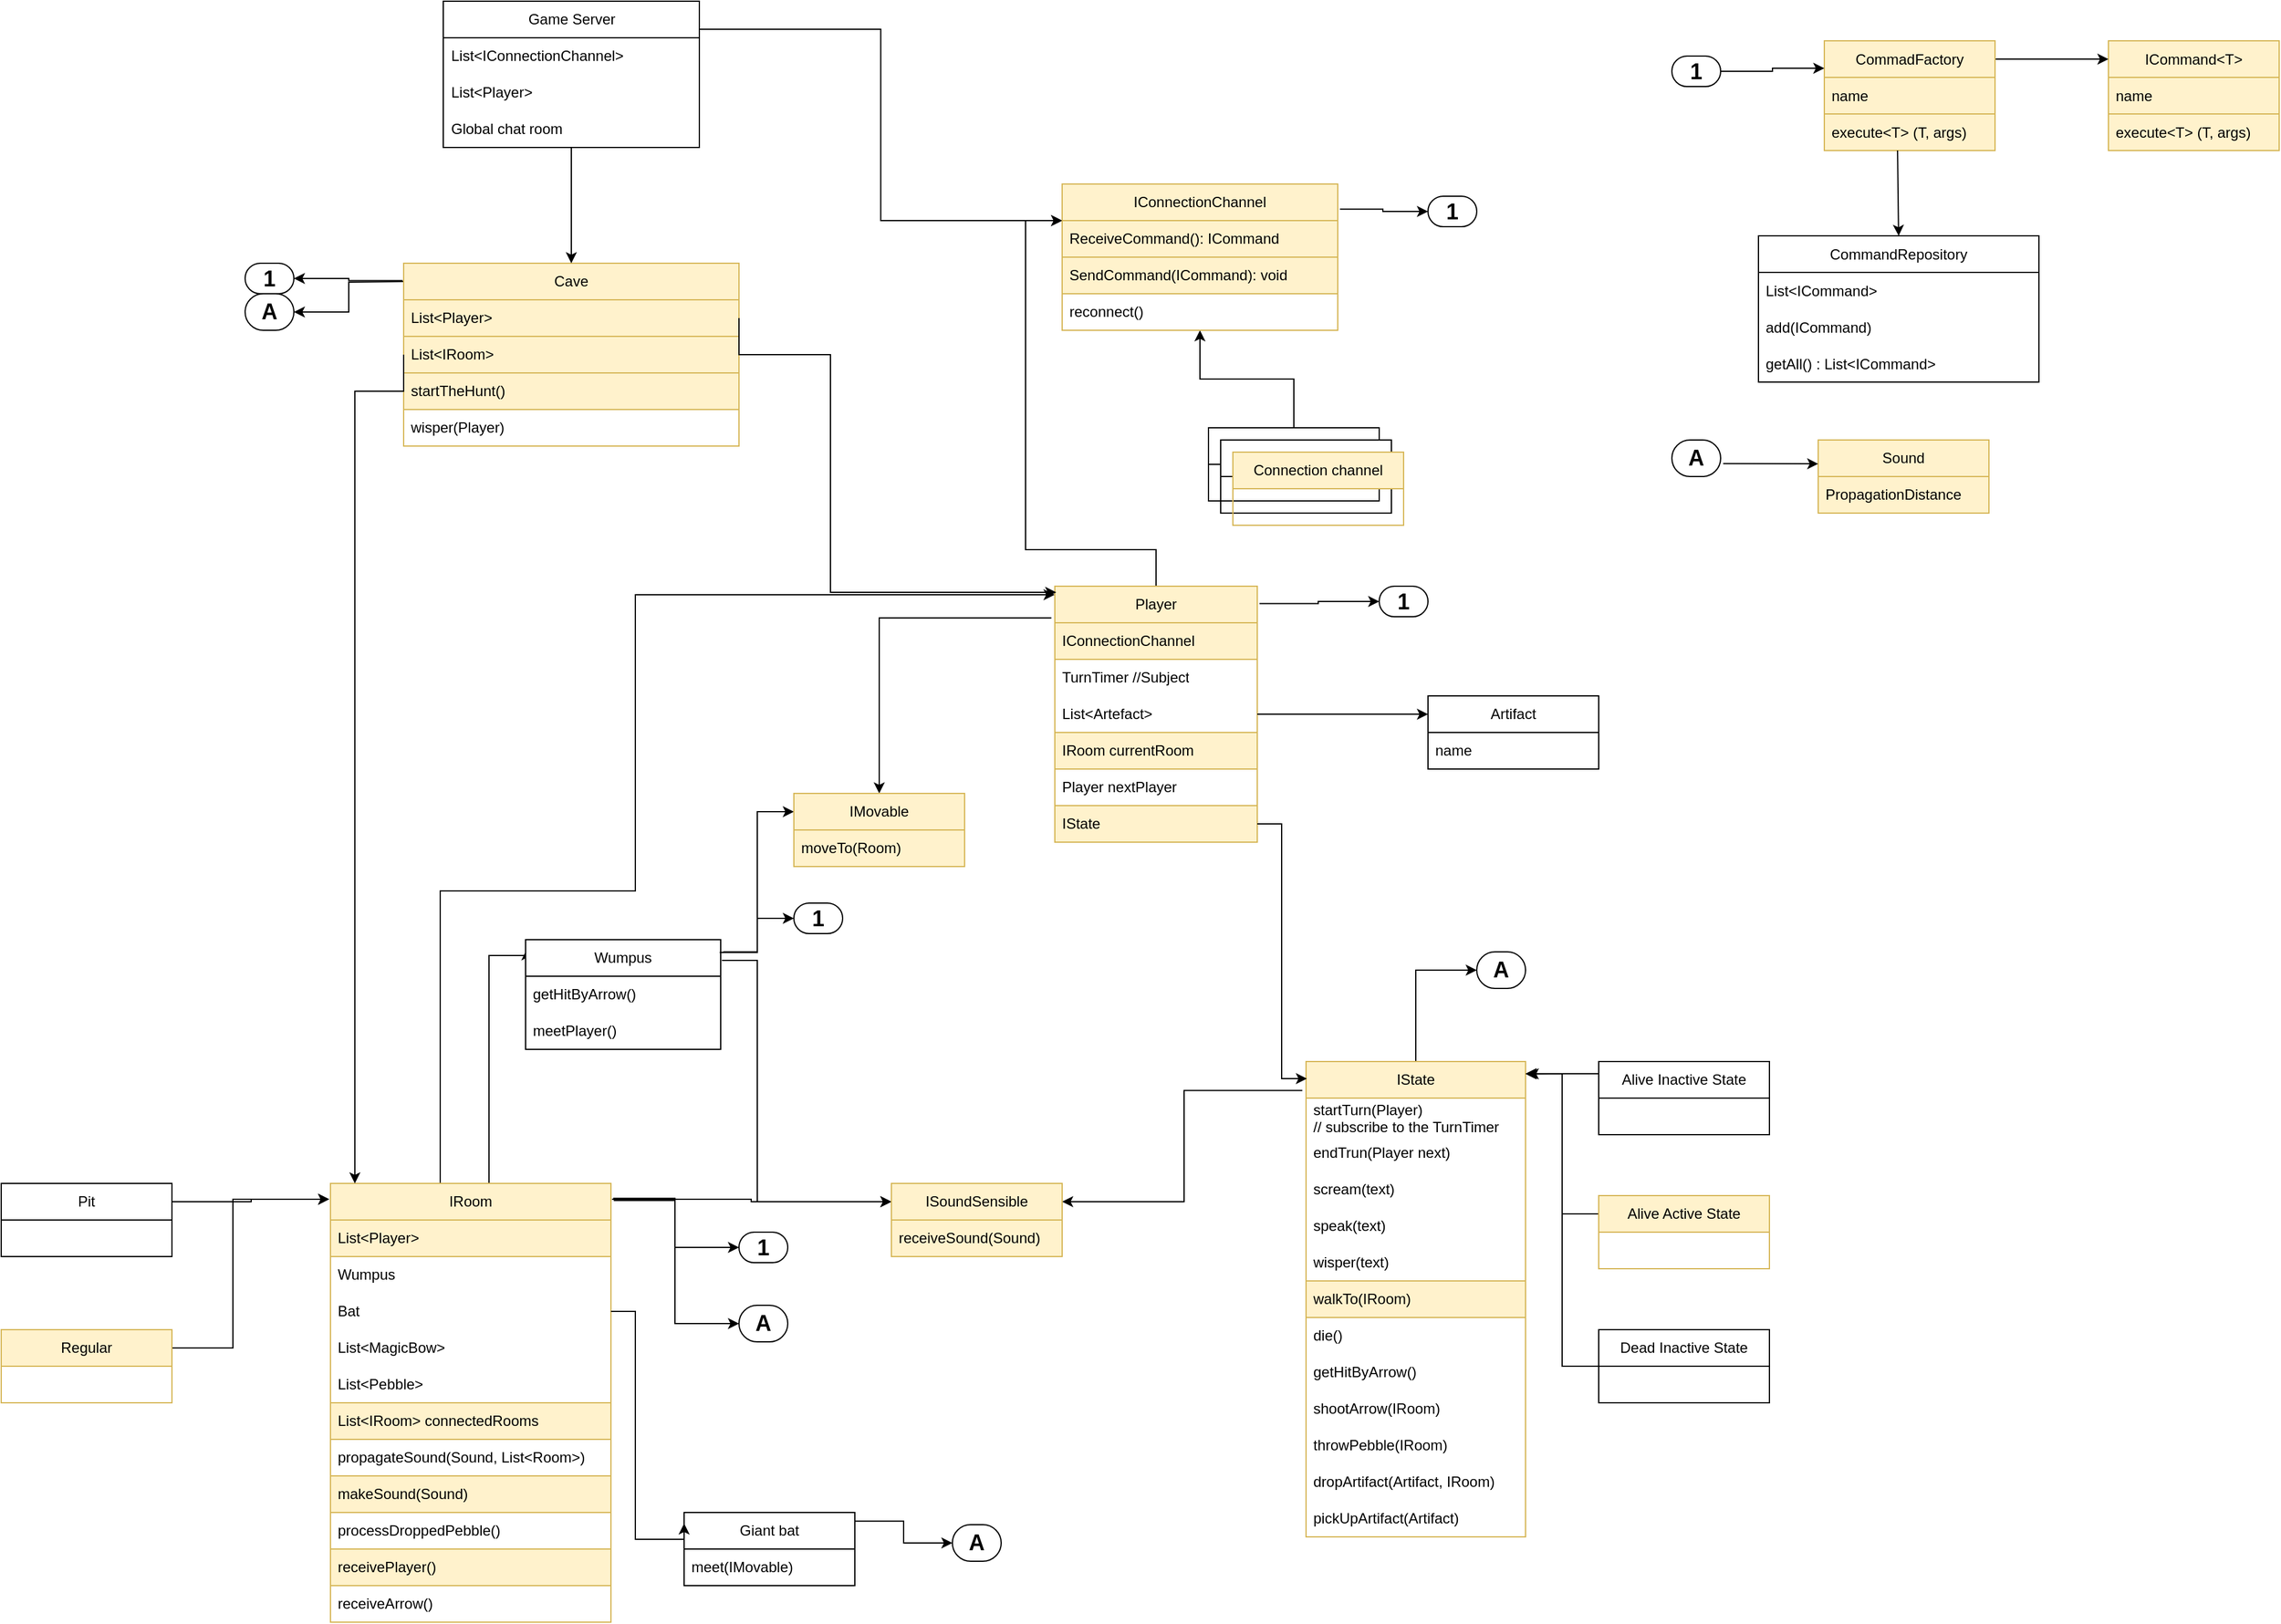 <mxfile>
    <diagram id="WUSF-0RcLxxnMN2_P921" name="Page-1">
        <mxGraphModel dx="2565" dy="2237" grid="1" gridSize="10" guides="1" tooltips="1" connect="1" arrows="1" fold="1" page="1" pageScale="1" pageWidth="827" pageHeight="1169" math="0" shadow="0">
            <root>
                <mxCell id="0"/>
                <mxCell id="1" parent="0"/>
                <mxCell id="GNSdB2UQYnpSyCBs2SAQ-117" style="edgeStyle=orthogonalEdgeStyle;rounded=0;jumpStyle=arc;orthogonalLoop=1;jettySize=auto;html=1;entryX=1;entryY=0.5;entryDx=0;entryDy=0;exitX=-0.003;exitY=0.095;exitDx=0;exitDy=0;exitPerimeter=0;" parent="1" source="4XD1L-OZV411vgD6MVe3-1" target="GNSdB2UQYnpSyCBs2SAQ-116" edge="1">
                    <mxGeometry relative="1" as="geometry"/>
                </mxCell>
                <mxCell id="GNSdB2UQYnpSyCBs2SAQ-124" style="edgeStyle=orthogonalEdgeStyle;rounded=0;jumpStyle=arc;orthogonalLoop=1;jettySize=auto;html=1;entryX=1;entryY=0.5;entryDx=0;entryDy=0;" parent="1" target="GNSdB2UQYnpSyCBs2SAQ-123" edge="1">
                    <mxGeometry relative="1" as="geometry">
                        <mxPoint x="-190" y="20" as="sourcePoint"/>
                    </mxGeometry>
                </mxCell>
                <mxCell id="4XD1L-OZV411vgD6MVe3-1" value="Cave" style="swimlane;fontStyle=0;childLayout=stackLayout;horizontal=1;startSize=30;horizontalStack=0;resizeParent=1;resizeParentMax=0;resizeLast=0;collapsible=1;marginBottom=0;whiteSpace=wrap;html=1;fillColor=#fff2cc;strokeColor=#d6b656;" parent="1" vertex="1">
                    <mxGeometry x="-190" y="5" width="275" height="150" as="geometry"/>
                </mxCell>
                <mxCell id="4XD1L-OZV411vgD6MVe3-2" value="List&amp;lt;Player&amp;gt;" style="text;strokeColor=#d6b656;fillColor=#fff2cc;align=left;verticalAlign=middle;spacingLeft=4;spacingRight=4;overflow=hidden;points=[[0,0.5],[1,0.5]];portConstraint=eastwest;rotatable=0;whiteSpace=wrap;html=1;" parent="4XD1L-OZV411vgD6MVe3-1" vertex="1">
                    <mxGeometry y="30" width="275" height="30" as="geometry"/>
                </mxCell>
                <mxCell id="4XD1L-OZV411vgD6MVe3-3" value="List&amp;lt;IRoom&amp;gt;" style="text;strokeColor=#d6b656;fillColor=#fff2cc;align=left;verticalAlign=middle;spacingLeft=4;spacingRight=4;overflow=hidden;points=[[0,0.5],[1,0.5]];portConstraint=eastwest;rotatable=0;whiteSpace=wrap;html=1;" parent="4XD1L-OZV411vgD6MVe3-1" vertex="1">
                    <mxGeometry y="60" width="275" height="30" as="geometry"/>
                </mxCell>
                <mxCell id="4XD1L-OZV411vgD6MVe3-48" value="startTheHunt()" style="text;strokeColor=#d6b656;fillColor=#fff2cc;align=left;verticalAlign=middle;spacingLeft=4;spacingRight=4;overflow=hidden;points=[[0,0.5],[1,0.5]];portConstraint=eastwest;rotatable=0;whiteSpace=wrap;html=1;" parent="4XD1L-OZV411vgD6MVe3-1" vertex="1">
                    <mxGeometry y="90" width="275" height="30" as="geometry"/>
                </mxCell>
                <mxCell id="4XD1L-OZV411vgD6MVe3-49" value="wisper(Player)" style="text;strokeColor=none;fillColor=none;align=left;verticalAlign=middle;spacingLeft=4;spacingRight=4;overflow=hidden;points=[[0,0.5],[1,0.5]];portConstraint=eastwest;rotatable=0;whiteSpace=wrap;html=1;" parent="4XD1L-OZV411vgD6MVe3-1" vertex="1">
                    <mxGeometry y="120" width="275" height="30" as="geometry"/>
                </mxCell>
                <mxCell id="4XD1L-OZV411vgD6MVe3-19" style="edgeStyle=orthogonalEdgeStyle;rounded=0;orthogonalLoop=1;jettySize=auto;html=1;entryX=0;entryY=0.25;entryDx=0;entryDy=0;exitX=0.998;exitY=0.192;exitDx=0;exitDy=0;exitPerimeter=0;" parent="1" source="4XD1L-OZV411vgD6MVe3-5" target="4XD1L-OZV411vgD6MVe3-13" edge="1">
                    <mxGeometry relative="1" as="geometry"/>
                </mxCell>
                <mxCell id="4XD1L-OZV411vgD6MVe3-47" style="edgeStyle=orthogonalEdgeStyle;rounded=0;orthogonalLoop=1;jettySize=auto;html=1;" parent="1" source="4XD1L-OZV411vgD6MVe3-5" target="4XD1L-OZV411vgD6MVe3-1" edge="1">
                    <mxGeometry relative="1" as="geometry"/>
                </mxCell>
                <mxCell id="4XD1L-OZV411vgD6MVe3-5" value="Game Server" style="swimlane;fontStyle=0;childLayout=stackLayout;horizontal=1;startSize=30;horizontalStack=0;resizeParent=1;resizeParentMax=0;resizeLast=0;collapsible=1;marginBottom=0;whiteSpace=wrap;html=1;" parent="1" vertex="1">
                    <mxGeometry x="-157.5" y="-210" width="210" height="120" as="geometry"/>
                </mxCell>
                <mxCell id="4XD1L-OZV411vgD6MVe3-6" value="List&amp;lt;IConnectionChannel&amp;gt;" style="text;strokeColor=none;fillColor=none;align=left;verticalAlign=middle;spacingLeft=4;spacingRight=4;overflow=hidden;points=[[0,0.5],[1,0.5]];portConstraint=eastwest;rotatable=0;whiteSpace=wrap;html=1;" parent="4XD1L-OZV411vgD6MVe3-5" vertex="1">
                    <mxGeometry y="30" width="210" height="30" as="geometry"/>
                </mxCell>
                <mxCell id="4XD1L-OZV411vgD6MVe3-7" value="List&amp;lt;Player&amp;gt;" style="text;strokeColor=none;fillColor=none;align=left;verticalAlign=middle;spacingLeft=4;spacingRight=4;overflow=hidden;points=[[0,0.5],[1,0.5]];portConstraint=eastwest;rotatable=0;whiteSpace=wrap;html=1;" parent="4XD1L-OZV411vgD6MVe3-5" vertex="1">
                    <mxGeometry y="60" width="210" height="30" as="geometry"/>
                </mxCell>
                <mxCell id="4XD1L-OZV411vgD6MVe3-25" value="Global chat room" style="text;strokeColor=none;fillColor=none;align=left;verticalAlign=middle;spacingLeft=4;spacingRight=4;overflow=hidden;points=[[0,0.5],[1,0.5]];portConstraint=eastwest;rotatable=0;whiteSpace=wrap;html=1;" parent="4XD1L-OZV411vgD6MVe3-5" vertex="1">
                    <mxGeometry y="90" width="210" height="30" as="geometry"/>
                </mxCell>
                <mxCell id="4XD1L-OZV411vgD6MVe3-20" style="edgeStyle=orthogonalEdgeStyle;rounded=0;orthogonalLoop=1;jettySize=auto;html=1;entryX=0.5;entryY=1;entryDx=0;entryDy=0;" parent="1" source="4XD1L-OZV411vgD6MVe3-9" target="4XD1L-OZV411vgD6MVe3-13" edge="1">
                    <mxGeometry relative="1" as="geometry"/>
                </mxCell>
                <mxCell id="4XD1L-OZV411vgD6MVe3-9" value="Connection channel" style="swimlane;fontStyle=0;childLayout=stackLayout;horizontal=1;startSize=30;horizontalStack=0;resizeParent=1;resizeParentMax=0;resizeLast=0;collapsible=1;marginBottom=0;whiteSpace=wrap;html=1;" parent="1" vertex="1">
                    <mxGeometry x="470" y="140" width="140" height="60" as="geometry"/>
                </mxCell>
                <mxCell id="GNSdB2UQYnpSyCBs2SAQ-88" style="edgeStyle=orthogonalEdgeStyle;rounded=0;jumpStyle=arc;orthogonalLoop=1;jettySize=auto;html=1;exitX=1.008;exitY=0.172;exitDx=0;exitDy=0;exitPerimeter=0;" parent="1" source="4XD1L-OZV411vgD6MVe3-13" target="GNSdB2UQYnpSyCBs2SAQ-87" edge="1">
                    <mxGeometry relative="1" as="geometry"/>
                </mxCell>
                <mxCell id="4XD1L-OZV411vgD6MVe3-13" value="IConnectionChannel" style="swimlane;fontStyle=0;childLayout=stackLayout;horizontal=1;startSize=30;horizontalStack=0;resizeParent=1;resizeParentMax=0;resizeLast=0;collapsible=1;marginBottom=0;whiteSpace=wrap;html=1;fillColor=#fff2cc;strokeColor=#d6b656;" parent="1" vertex="1">
                    <mxGeometry x="350" y="-60" width="226" height="120" as="geometry"/>
                </mxCell>
                <mxCell id="4XD1L-OZV411vgD6MVe3-75" value="ReceiveCommand(): ICommand" style="text;strokeColor=#d6b656;fillColor=#fff2cc;align=left;verticalAlign=middle;spacingLeft=4;spacingRight=4;overflow=hidden;points=[[0,0.5],[1,0.5]];portConstraint=eastwest;rotatable=0;whiteSpace=wrap;html=1;" parent="4XD1L-OZV411vgD6MVe3-13" vertex="1">
                    <mxGeometry y="30" width="226" height="30" as="geometry"/>
                </mxCell>
                <mxCell id="4XD1L-OZV411vgD6MVe3-97" value="SendCommand(ICommand): void" style="text;strokeColor=#d6b656;fillColor=#fff2cc;align=left;verticalAlign=middle;spacingLeft=4;spacingRight=4;overflow=hidden;points=[[0,0.5],[1,0.5]];portConstraint=eastwest;rotatable=0;whiteSpace=wrap;html=1;" parent="4XD1L-OZV411vgD6MVe3-13" vertex="1">
                    <mxGeometry y="60" width="226" height="30" as="geometry"/>
                </mxCell>
                <mxCell id="GNSdB2UQYnpSyCBs2SAQ-100" value="reconnect()" style="text;strokeColor=none;fillColor=none;align=left;verticalAlign=middle;spacingLeft=4;spacingRight=4;overflow=hidden;points=[[0,0.5],[1,0.5]];portConstraint=eastwest;rotatable=0;whiteSpace=wrap;html=1;" parent="4XD1L-OZV411vgD6MVe3-13" vertex="1">
                    <mxGeometry y="90" width="226" height="30" as="geometry"/>
                </mxCell>
                <mxCell id="4XD1L-OZV411vgD6MVe3-17" value="Connection channel" style="swimlane;fontStyle=0;childLayout=stackLayout;horizontal=1;startSize=30;horizontalStack=0;resizeParent=1;resizeParentMax=0;resizeLast=0;collapsible=1;marginBottom=0;whiteSpace=wrap;html=1;" parent="1" vertex="1">
                    <mxGeometry x="480" y="150" width="140" height="60" as="geometry"/>
                </mxCell>
                <mxCell id="4XD1L-OZV411vgD6MVe3-18" value="Connection channel" style="swimlane;fontStyle=0;childLayout=stackLayout;horizontal=1;startSize=30;horizontalStack=0;resizeParent=1;resizeParentMax=0;resizeLast=0;collapsible=1;marginBottom=0;whiteSpace=wrap;html=1;fillColor=#fff2cc;strokeColor=#d6b656;" parent="1" vertex="1">
                    <mxGeometry x="490" y="160" width="140" height="60" as="geometry"/>
                </mxCell>
                <mxCell id="4XD1L-OZV411vgD6MVe3-61" style="edgeStyle=orthogonalEdgeStyle;rounded=0;orthogonalLoop=1;jettySize=auto;html=1;exitX=0.5;exitY=0;exitDx=0;exitDy=0;entryX=0;entryY=0.25;entryDx=0;entryDy=0;" parent="1" source="4XD1L-OZV411vgD6MVe3-28" target="4XD1L-OZV411vgD6MVe3-13" edge="1">
                    <mxGeometry relative="1" as="geometry">
                        <Array as="points">
                            <mxPoint x="414" y="240"/>
                            <mxPoint x="320" y="240"/>
                            <mxPoint x="320" y="23"/>
                        </Array>
                    </mxGeometry>
                </mxCell>
                <mxCell id="GNSdB2UQYnpSyCBs2SAQ-5" style="edgeStyle=orthogonalEdgeStyle;rounded=0;orthogonalLoop=1;jettySize=auto;html=1;exitX=-0.017;exitY=-0.133;exitDx=0;exitDy=0;exitPerimeter=0;" parent="1" source="4XD1L-OZV411vgD6MVe3-29" target="4XD1L-OZV411vgD6MVe3-148" edge="1">
                    <mxGeometry relative="1" as="geometry"/>
                </mxCell>
                <mxCell id="GNSdB2UQYnpSyCBs2SAQ-91" style="edgeStyle=orthogonalEdgeStyle;rounded=0;jumpStyle=arc;orthogonalLoop=1;jettySize=auto;html=1;entryX=0;entryY=0.5;entryDx=0;entryDy=0;exitX=1.011;exitY=0.068;exitDx=0;exitDy=0;exitPerimeter=0;" parent="1" source="4XD1L-OZV411vgD6MVe3-28" target="GNSdB2UQYnpSyCBs2SAQ-90" edge="1">
                    <mxGeometry relative="1" as="geometry"/>
                </mxCell>
                <mxCell id="4XD1L-OZV411vgD6MVe3-28" value="Player" style="swimlane;fontStyle=0;childLayout=stackLayout;horizontal=1;startSize=30;horizontalStack=0;resizeParent=1;resizeParentMax=0;resizeLast=0;collapsible=1;marginBottom=0;whiteSpace=wrap;html=1;fillColor=#fff2cc;strokeColor=#d6b656;" parent="1" vertex="1">
                    <mxGeometry x="344" y="270" width="166" height="210" as="geometry"/>
                </mxCell>
                <mxCell id="4XD1L-OZV411vgD6MVe3-29" value="IConnectionChannel" style="text;strokeColor=#d6b656;fillColor=#fff2cc;align=left;verticalAlign=middle;spacingLeft=4;spacingRight=4;overflow=hidden;points=[[0,0.5],[1,0.5]];portConstraint=eastwest;rotatable=0;whiteSpace=wrap;html=1;" parent="4XD1L-OZV411vgD6MVe3-28" vertex="1">
                    <mxGeometry y="30" width="166" height="30" as="geometry"/>
                </mxCell>
                <mxCell id="4XD1L-OZV411vgD6MVe3-56" value="TurnTimer //Subject" style="text;strokeColor=none;fillColor=none;align=left;verticalAlign=middle;spacingLeft=4;spacingRight=4;overflow=hidden;points=[[0,0.5],[1,0.5]];portConstraint=eastwest;rotatable=0;whiteSpace=wrap;html=1;" parent="4XD1L-OZV411vgD6MVe3-28" vertex="1">
                    <mxGeometry y="60" width="166" height="30" as="geometry"/>
                </mxCell>
                <mxCell id="4XD1L-OZV411vgD6MVe3-30" value="List&amp;lt;Artefact&amp;gt;" style="text;strokeColor=none;fillColor=none;align=left;verticalAlign=middle;spacingLeft=4;spacingRight=4;overflow=hidden;points=[[0,0.5],[1,0.5]];portConstraint=eastwest;rotatable=0;whiteSpace=wrap;html=1;" parent="4XD1L-OZV411vgD6MVe3-28" vertex="1">
                    <mxGeometry y="90" width="166" height="30" as="geometry"/>
                </mxCell>
                <mxCell id="4XD1L-OZV411vgD6MVe3-31" value="IRoom currentRoom" style="text;strokeColor=#d6b656;fillColor=#fff2cc;align=left;verticalAlign=middle;spacingLeft=4;spacingRight=4;overflow=hidden;points=[[0,0.5],[1,0.5]];portConstraint=eastwest;rotatable=0;whiteSpace=wrap;html=1;" parent="4XD1L-OZV411vgD6MVe3-28" vertex="1">
                    <mxGeometry y="120" width="166" height="30" as="geometry"/>
                </mxCell>
                <mxCell id="4XD1L-OZV411vgD6MVe3-32" value="Player nextPlayer" style="text;strokeColor=none;fillColor=none;align=left;verticalAlign=middle;spacingLeft=4;spacingRight=4;overflow=hidden;points=[[0,0.5],[1,0.5]];portConstraint=eastwest;rotatable=0;whiteSpace=wrap;html=1;" parent="4XD1L-OZV411vgD6MVe3-28" vertex="1">
                    <mxGeometry y="150" width="166" height="30" as="geometry"/>
                </mxCell>
                <mxCell id="4XD1L-OZV411vgD6MVe3-62" value="IState" style="text;strokeColor=#d6b656;fillColor=#fff2cc;align=left;verticalAlign=middle;spacingLeft=4;spacingRight=4;overflow=hidden;points=[[0,0.5],[1,0.5]];portConstraint=eastwest;rotatable=0;whiteSpace=wrap;html=1;" parent="4XD1L-OZV411vgD6MVe3-28" vertex="1">
                    <mxGeometry y="180" width="166" height="30" as="geometry"/>
                </mxCell>
                <mxCell id="GNSdB2UQYnpSyCBs2SAQ-75" style="edgeStyle=orthogonalEdgeStyle;rounded=0;jumpStyle=arc;orthogonalLoop=1;jettySize=auto;html=1;exitX=1;exitY=0.25;exitDx=0;exitDy=0;entryX=-0.004;entryY=0.036;entryDx=0;entryDy=0;entryPerimeter=0;" parent="1" source="4XD1L-OZV411vgD6MVe3-33" target="4XD1L-OZV411vgD6MVe3-36" edge="1">
                    <mxGeometry relative="1" as="geometry">
                        <Array as="points">
                            <mxPoint x="-315" y="775"/>
                            <mxPoint x="-315" y="773"/>
                        </Array>
                    </mxGeometry>
                </mxCell>
                <mxCell id="4XD1L-OZV411vgD6MVe3-33" value="Pit" style="swimlane;fontStyle=0;childLayout=stackLayout;horizontal=1;startSize=30;horizontalStack=0;resizeParent=1;resizeParentMax=0;resizeLast=0;collapsible=1;marginBottom=0;whiteSpace=wrap;html=1;" parent="1" vertex="1">
                    <mxGeometry x="-520" y="760" width="140" height="60" as="geometry"/>
                </mxCell>
                <mxCell id="GNSdB2UQYnpSyCBs2SAQ-55" style="edgeStyle=orthogonalEdgeStyle;rounded=0;jumpStyle=arc;orthogonalLoop=1;jettySize=auto;html=1;entryX=0;entryY=0.25;entryDx=0;entryDy=0;exitX=1.004;exitY=0.036;exitDx=0;exitDy=0;exitPerimeter=0;" parent="1" source="4XD1L-OZV411vgD6MVe3-36" target="GNSdB2UQYnpSyCBs2SAQ-52" edge="1">
                    <mxGeometry relative="1" as="geometry"/>
                </mxCell>
                <mxCell id="GNSdB2UQYnpSyCBs2SAQ-63" style="edgeStyle=orthogonalEdgeStyle;rounded=0;jumpStyle=arc;orthogonalLoop=1;jettySize=auto;html=1;exitX=0.25;exitY=0;exitDx=0;exitDy=0;entryX=0.006;entryY=0.087;entryDx=0;entryDy=0;entryPerimeter=0;" parent="1" source="4XD1L-OZV411vgD6MVe3-36" target="4XD1L-OZV411vgD6MVe3-98" edge="1">
                    <mxGeometry relative="1" as="geometry">
                        <Array as="points">
                            <mxPoint x="-120" y="760"/>
                            <mxPoint x="-120" y="573"/>
                        </Array>
                    </mxGeometry>
                </mxCell>
                <mxCell id="GNSdB2UQYnpSyCBs2SAQ-65" style="edgeStyle=orthogonalEdgeStyle;rounded=0;jumpStyle=arc;orthogonalLoop=1;jettySize=auto;html=1;entryX=-0.001;entryY=0.032;entryDx=0;entryDy=0;entryPerimeter=0;" parent="1" source="4XD1L-OZV411vgD6MVe3-36" target="4XD1L-OZV411vgD6MVe3-28" edge="1">
                    <mxGeometry relative="1" as="geometry">
                        <mxPoint x="250" y="260" as="targetPoint"/>
                        <Array as="points">
                            <mxPoint x="-160" y="520"/>
                            <mxPoint y="520"/>
                            <mxPoint y="277"/>
                            <mxPoint x="344" y="277"/>
                        </Array>
                    </mxGeometry>
                </mxCell>
                <mxCell id="GNSdB2UQYnpSyCBs2SAQ-105" style="edgeStyle=orthogonalEdgeStyle;rounded=0;jumpStyle=arc;orthogonalLoop=1;jettySize=auto;html=1;entryX=0;entryY=0.5;entryDx=0;entryDy=0;exitX=1.008;exitY=0.034;exitDx=0;exitDy=0;exitPerimeter=0;" parent="1" source="4XD1L-OZV411vgD6MVe3-36" target="GNSdB2UQYnpSyCBs2SAQ-103" edge="1">
                    <mxGeometry relative="1" as="geometry"/>
                </mxCell>
                <mxCell id="GNSdB2UQYnpSyCBs2SAQ-122" style="edgeStyle=orthogonalEdgeStyle;rounded=0;jumpStyle=arc;orthogonalLoop=1;jettySize=auto;html=1;entryX=0;entryY=0.5;entryDx=0;entryDy=0;exitX=1.01;exitY=0.039;exitDx=0;exitDy=0;exitPerimeter=0;" parent="1" source="4XD1L-OZV411vgD6MVe3-36" target="GNSdB2UQYnpSyCBs2SAQ-121" edge="1">
                    <mxGeometry relative="1" as="geometry"/>
                </mxCell>
                <mxCell id="4XD1L-OZV411vgD6MVe3-36" value="IRoom" style="swimlane;fontStyle=0;childLayout=stackLayout;horizontal=1;startSize=30;horizontalStack=0;resizeParent=1;resizeParentMax=0;resizeLast=0;collapsible=1;marginBottom=0;whiteSpace=wrap;html=1;fillColor=#fff2cc;strokeColor=#d6b656;" parent="1" vertex="1">
                    <mxGeometry x="-250" y="760" width="230" height="360" as="geometry"/>
                </mxCell>
                <mxCell id="4XD1L-OZV411vgD6MVe3-37" value="List&amp;lt;Player&amp;gt;" style="text;strokeColor=#d6b656;fillColor=#fff2cc;align=left;verticalAlign=middle;spacingLeft=4;spacingRight=4;overflow=hidden;points=[[0,0.5],[1,0.5]];portConstraint=eastwest;rotatable=0;whiteSpace=wrap;html=1;" parent="4XD1L-OZV411vgD6MVe3-36" vertex="1">
                    <mxGeometry y="30" width="230" height="30" as="geometry"/>
                </mxCell>
                <mxCell id="4XD1L-OZV411vgD6MVe3-58" value="Wumpus" style="text;strokeColor=none;fillColor=none;align=left;verticalAlign=middle;spacingLeft=4;spacingRight=4;overflow=hidden;points=[[0,0.5],[1,0.5]];portConstraint=eastwest;rotatable=0;whiteSpace=wrap;html=1;" parent="4XD1L-OZV411vgD6MVe3-36" vertex="1">
                    <mxGeometry y="60" width="230" height="30" as="geometry"/>
                </mxCell>
                <mxCell id="4XD1L-OZV411vgD6MVe3-57" value="Bat" style="text;strokeColor=none;fillColor=none;align=left;verticalAlign=middle;spacingLeft=4;spacingRight=4;overflow=hidden;points=[[0,0.5],[1,0.5]];portConstraint=eastwest;rotatable=0;whiteSpace=wrap;html=1;" parent="4XD1L-OZV411vgD6MVe3-36" vertex="1">
                    <mxGeometry y="90" width="230" height="30" as="geometry"/>
                </mxCell>
                <mxCell id="4XD1L-OZV411vgD6MVe3-59" value="List&amp;lt;MagicBow&amp;gt;" style="text;strokeColor=none;fillColor=none;align=left;verticalAlign=middle;spacingLeft=4;spacingRight=4;overflow=hidden;points=[[0,0.5],[1,0.5]];portConstraint=eastwest;rotatable=0;whiteSpace=wrap;html=1;" parent="4XD1L-OZV411vgD6MVe3-36" vertex="1">
                    <mxGeometry y="120" width="230" height="30" as="geometry"/>
                </mxCell>
                <mxCell id="4XD1L-OZV411vgD6MVe3-60" value="List&amp;lt;Pebble&amp;gt;" style="text;strokeColor=none;fillColor=none;align=left;verticalAlign=middle;spacingLeft=4;spacingRight=4;overflow=hidden;points=[[0,0.5],[1,0.5]];portConstraint=eastwest;rotatable=0;whiteSpace=wrap;html=1;" parent="4XD1L-OZV411vgD6MVe3-36" vertex="1">
                    <mxGeometry y="150" width="230" height="30" as="geometry"/>
                </mxCell>
                <mxCell id="4XD1L-OZV411vgD6MVe3-38" value="List&amp;lt;IRoom&amp;gt; connectedRooms" style="text;strokeColor=#d6b656;fillColor=#fff2cc;align=left;verticalAlign=middle;spacingLeft=4;spacingRight=4;overflow=hidden;points=[[0,0.5],[1,0.5]];portConstraint=eastwest;rotatable=0;whiteSpace=wrap;html=1;" parent="4XD1L-OZV411vgD6MVe3-36" vertex="1">
                    <mxGeometry y="180" width="230" height="30" as="geometry"/>
                </mxCell>
                <mxCell id="4XD1L-OZV411vgD6MVe3-125" value="propagateSound(Sound, List&amp;lt;Room&amp;gt;)" style="text;strokeColor=none;fillColor=none;align=left;verticalAlign=middle;spacingLeft=4;spacingRight=4;overflow=hidden;points=[[0,0.5],[1,0.5]];portConstraint=eastwest;rotatable=0;whiteSpace=wrap;html=1;" parent="4XD1L-OZV411vgD6MVe3-36" vertex="1">
                    <mxGeometry y="210" width="230" height="30" as="geometry"/>
                </mxCell>
                <mxCell id="4XD1L-OZV411vgD6MVe3-128" value="makeSound(Sound)" style="text;strokeColor=#d6b656;fillColor=#fff2cc;align=left;verticalAlign=middle;spacingLeft=4;spacingRight=4;overflow=hidden;points=[[0,0.5],[1,0.5]];portConstraint=eastwest;rotatable=0;whiteSpace=wrap;html=1;" parent="4XD1L-OZV411vgD6MVe3-36" vertex="1">
                    <mxGeometry y="240" width="230" height="30" as="geometry"/>
                </mxCell>
                <mxCell id="4XD1L-OZV411vgD6MVe3-123" value="processDroppedPebble()" style="text;strokeColor=none;fillColor=none;align=left;verticalAlign=middle;spacingLeft=4;spacingRight=4;overflow=hidden;points=[[0,0.5],[1,0.5]];portConstraint=eastwest;rotatable=0;whiteSpace=wrap;html=1;" parent="4XD1L-OZV411vgD6MVe3-36" vertex="1">
                    <mxGeometry y="270" width="230" height="30" as="geometry"/>
                </mxCell>
                <mxCell id="4XD1L-OZV411vgD6MVe3-127" value="receivePlayer()" style="text;strokeColor=#d6b656;fillColor=#fff2cc;align=left;verticalAlign=middle;spacingLeft=4;spacingRight=4;overflow=hidden;points=[[0,0.5],[1,0.5]];portConstraint=eastwest;rotatable=0;whiteSpace=wrap;html=1;" parent="4XD1L-OZV411vgD6MVe3-36" vertex="1">
                    <mxGeometry y="300" width="230" height="30" as="geometry"/>
                </mxCell>
                <mxCell id="4XD1L-OZV411vgD6MVe3-126" value="receiveArrow()" style="text;strokeColor=none;fillColor=none;align=left;verticalAlign=middle;spacingLeft=4;spacingRight=4;overflow=hidden;points=[[0,0.5],[1,0.5]];portConstraint=eastwest;rotatable=0;whiteSpace=wrap;html=1;" parent="4XD1L-OZV411vgD6MVe3-36" vertex="1">
                    <mxGeometry y="330" width="230" height="30" as="geometry"/>
                </mxCell>
                <mxCell id="GNSdB2UQYnpSyCBs2SAQ-76" style="edgeStyle=orthogonalEdgeStyle;rounded=0;jumpStyle=arc;orthogonalLoop=1;jettySize=auto;html=1;exitX=1;exitY=0.25;exitDx=0;exitDy=0;entryX=-0.005;entryY=0.036;entryDx=0;entryDy=0;entryPerimeter=0;" parent="1" source="4XD1L-OZV411vgD6MVe3-39" target="4XD1L-OZV411vgD6MVe3-36" edge="1">
                    <mxGeometry relative="1" as="geometry">
                        <mxPoint x="-250" y="770" as="targetPoint"/>
                        <Array as="points">
                            <mxPoint x="-330" y="895"/>
                            <mxPoint x="-330" y="773"/>
                        </Array>
                    </mxGeometry>
                </mxCell>
                <mxCell id="4XD1L-OZV411vgD6MVe3-39" value="Regular" style="swimlane;fontStyle=0;childLayout=stackLayout;horizontal=1;startSize=30;horizontalStack=0;resizeParent=1;resizeParentMax=0;resizeLast=0;collapsible=1;marginBottom=0;whiteSpace=wrap;html=1;fillColor=#fff2cc;strokeColor=#d6b656;" parent="1" vertex="1">
                    <mxGeometry x="-520" y="880" width="140" height="60" as="geometry"/>
                </mxCell>
                <mxCell id="4XD1L-OZV411vgD6MVe3-42" value="Sound" style="swimlane;fontStyle=0;childLayout=stackLayout;horizontal=1;startSize=30;horizontalStack=0;resizeParent=1;resizeParentMax=0;resizeLast=0;collapsible=1;marginBottom=0;whiteSpace=wrap;html=1;fillColor=#fff2cc;strokeColor=#d6b656;" parent="1" vertex="1">
                    <mxGeometry x="970" y="150" width="140" height="60" as="geometry"/>
                </mxCell>
                <mxCell id="4XD1L-OZV411vgD6MVe3-43" value="PropagationDistance" style="text;strokeColor=#d6b656;fillColor=#fff2cc;align=left;verticalAlign=middle;spacingLeft=4;spacingRight=4;overflow=hidden;points=[[0,0.5],[1,0.5]];portConstraint=eastwest;rotatable=0;whiteSpace=wrap;html=1;" parent="4XD1L-OZV411vgD6MVe3-42" vertex="1">
                    <mxGeometry y="30" width="140" height="30" as="geometry"/>
                </mxCell>
                <mxCell id="4XD1L-OZV411vgD6MVe3-51" value="ICommand&amp;lt;T&amp;gt;" style="swimlane;fontStyle=0;childLayout=stackLayout;horizontal=1;startSize=30;horizontalStack=0;resizeParent=1;resizeParentMax=0;resizeLast=0;collapsible=1;marginBottom=0;whiteSpace=wrap;html=1;fillColor=#fff2cc;strokeColor=#d6b656;" parent="1" vertex="1">
                    <mxGeometry x="1208" y="-177.5" width="140" height="90" as="geometry"/>
                </mxCell>
                <mxCell id="4XD1L-OZV411vgD6MVe3-53" value="name" style="text;strokeColor=#d6b656;fillColor=#fff2cc;align=left;verticalAlign=middle;spacingLeft=4;spacingRight=4;overflow=hidden;points=[[0,0.5],[1,0.5]];portConstraint=eastwest;rotatable=0;whiteSpace=wrap;html=1;" parent="4XD1L-OZV411vgD6MVe3-51" vertex="1">
                    <mxGeometry y="30" width="140" height="30" as="geometry"/>
                </mxCell>
                <mxCell id="4XD1L-OZV411vgD6MVe3-52" value="execute&amp;lt;T&amp;gt; (T, args)" style="text;strokeColor=#d6b656;fillColor=#fff2cc;align=left;verticalAlign=middle;spacingLeft=4;spacingRight=4;overflow=hidden;points=[[0,0.5],[1,0.5]];portConstraint=eastwest;rotatable=0;whiteSpace=wrap;html=1;" parent="4XD1L-OZV411vgD6MVe3-51" vertex="1">
                    <mxGeometry y="60" width="140" height="30" as="geometry"/>
                </mxCell>
                <mxCell id="GNSdB2UQYnpSyCBs2SAQ-54" style="edgeStyle=orthogonalEdgeStyle;rounded=0;orthogonalLoop=1;jettySize=auto;html=1;entryX=1;entryY=0.25;entryDx=0;entryDy=0;exitX=-0.017;exitY=0.061;exitDx=0;exitDy=0;exitPerimeter=0;jumpStyle=arc;" parent="1" source="4XD1L-OZV411vgD6MVe3-63" target="GNSdB2UQYnpSyCBs2SAQ-52" edge="1">
                    <mxGeometry relative="1" as="geometry"/>
                </mxCell>
                <mxCell id="GNSdB2UQYnpSyCBs2SAQ-120" style="edgeStyle=orthogonalEdgeStyle;rounded=0;jumpStyle=arc;orthogonalLoop=1;jettySize=auto;html=1;entryX=0;entryY=0.5;entryDx=0;entryDy=0;" parent="1" source="4XD1L-OZV411vgD6MVe3-63" target="GNSdB2UQYnpSyCBs2SAQ-119" edge="1">
                    <mxGeometry relative="1" as="geometry"/>
                </mxCell>
                <mxCell id="4XD1L-OZV411vgD6MVe3-63" value="IState" style="swimlane;fontStyle=0;childLayout=stackLayout;horizontal=1;startSize=30;horizontalStack=0;resizeParent=1;resizeParentMax=0;resizeLast=0;collapsible=1;marginBottom=0;whiteSpace=wrap;html=1;fillColor=#fff2cc;strokeColor=#d6b656;" parent="1" vertex="1">
                    <mxGeometry x="550" y="660" width="180" height="390" as="geometry"/>
                </mxCell>
                <mxCell id="4XD1L-OZV411vgD6MVe3-54" value="startTurn(Player) &lt;br&gt;// subscribe to the TurnTimer&amp;nbsp;" style="text;strokeColor=none;fillColor=none;align=left;verticalAlign=middle;spacingLeft=4;spacingRight=4;overflow=hidden;points=[[0,0.5],[1,0.5]];portConstraint=eastwest;rotatable=0;whiteSpace=wrap;html=1;" parent="4XD1L-OZV411vgD6MVe3-63" vertex="1">
                    <mxGeometry y="30" width="180" height="30" as="geometry"/>
                </mxCell>
                <mxCell id="GNSdB2UQYnpSyCBs2SAQ-35" value="endTrun(Player next)" style="text;strokeColor=none;fillColor=none;align=left;verticalAlign=middle;spacingLeft=4;spacingRight=4;overflow=hidden;points=[[0,0.5],[1,0.5]];portConstraint=eastwest;rotatable=0;whiteSpace=wrap;html=1;" parent="4XD1L-OZV411vgD6MVe3-63" vertex="1">
                    <mxGeometry y="60" width="180" height="30" as="geometry"/>
                </mxCell>
                <mxCell id="GNSdB2UQYnpSyCBs2SAQ-33" value="scream(text)" style="text;strokeColor=none;fillColor=none;align=left;verticalAlign=middle;spacingLeft=4;spacingRight=4;overflow=hidden;points=[[0,0.5],[1,0.5]];portConstraint=eastwest;rotatable=0;whiteSpace=wrap;html=1;" parent="4XD1L-OZV411vgD6MVe3-63" vertex="1">
                    <mxGeometry y="90" width="180" height="30" as="geometry"/>
                </mxCell>
                <mxCell id="GNSdB2UQYnpSyCBs2SAQ-32" value="speak(text)" style="text;strokeColor=none;fillColor=none;align=left;verticalAlign=middle;spacingLeft=4;spacingRight=4;overflow=hidden;points=[[0,0.5],[1,0.5]];portConstraint=eastwest;rotatable=0;whiteSpace=wrap;html=1;" parent="4XD1L-OZV411vgD6MVe3-63" vertex="1">
                    <mxGeometry y="120" width="180" height="30" as="geometry"/>
                </mxCell>
                <mxCell id="GNSdB2UQYnpSyCBs2SAQ-31" value="wisper(text)" style="text;strokeColor=none;fillColor=none;align=left;verticalAlign=middle;spacingLeft=4;spacingRight=4;overflow=hidden;points=[[0,0.5],[1,0.5]];portConstraint=eastwest;rotatable=0;whiteSpace=wrap;html=1;" parent="4XD1L-OZV411vgD6MVe3-63" vertex="1">
                    <mxGeometry y="150" width="180" height="30" as="geometry"/>
                </mxCell>
                <mxCell id="GNSdB2UQYnpSyCBs2SAQ-30" value="walkTo(IRoom)" style="text;strokeColor=#d6b656;fillColor=#fff2cc;align=left;verticalAlign=middle;spacingLeft=4;spacingRight=4;overflow=hidden;points=[[0,0.5],[1,0.5]];portConstraint=eastwest;rotatable=0;whiteSpace=wrap;html=1;" parent="4XD1L-OZV411vgD6MVe3-63" vertex="1">
                    <mxGeometry y="180" width="180" height="30" as="geometry"/>
                </mxCell>
                <mxCell id="GNSdB2UQYnpSyCBs2SAQ-29" value="die()" style="text;strokeColor=none;fillColor=none;align=left;verticalAlign=middle;spacingLeft=4;spacingRight=4;overflow=hidden;points=[[0,0.5],[1,0.5]];portConstraint=eastwest;rotatable=0;whiteSpace=wrap;html=1;" parent="4XD1L-OZV411vgD6MVe3-63" vertex="1">
                    <mxGeometry y="210" width="180" height="30" as="geometry"/>
                </mxCell>
                <mxCell id="GNSdB2UQYnpSyCBs2SAQ-28" value="getHitByArrow()" style="text;strokeColor=none;fillColor=none;align=left;verticalAlign=middle;spacingLeft=4;spacingRight=4;overflow=hidden;points=[[0,0.5],[1,0.5]];portConstraint=eastwest;rotatable=0;whiteSpace=wrap;html=1;" parent="4XD1L-OZV411vgD6MVe3-63" vertex="1">
                    <mxGeometry y="240" width="180" height="30" as="geometry"/>
                </mxCell>
                <mxCell id="GNSdB2UQYnpSyCBs2SAQ-27" value="shootArrow(IRoom)" style="text;strokeColor=none;fillColor=none;align=left;verticalAlign=middle;spacingLeft=4;spacingRight=4;overflow=hidden;points=[[0,0.5],[1,0.5]];portConstraint=eastwest;rotatable=0;whiteSpace=wrap;html=1;" parent="4XD1L-OZV411vgD6MVe3-63" vertex="1">
                    <mxGeometry y="270" width="180" height="30" as="geometry"/>
                </mxCell>
                <mxCell id="GNSdB2UQYnpSyCBs2SAQ-26" value="throwPebble(IRoom)" style="text;strokeColor=none;fillColor=none;align=left;verticalAlign=middle;spacingLeft=4;spacingRight=4;overflow=hidden;points=[[0,0.5],[1,0.5]];portConstraint=eastwest;rotatable=0;whiteSpace=wrap;html=1;" parent="4XD1L-OZV411vgD6MVe3-63" vertex="1">
                    <mxGeometry y="300" width="180" height="30" as="geometry"/>
                </mxCell>
                <mxCell id="GNSdB2UQYnpSyCBs2SAQ-25" value="dropArtifact(Artifact, IRoom)" style="text;strokeColor=none;fillColor=none;align=left;verticalAlign=middle;spacingLeft=4;spacingRight=4;overflow=hidden;points=[[0,0.5],[1,0.5]];portConstraint=eastwest;rotatable=0;whiteSpace=wrap;html=1;" parent="4XD1L-OZV411vgD6MVe3-63" vertex="1">
                    <mxGeometry y="330" width="180" height="30" as="geometry"/>
                </mxCell>
                <mxCell id="GNSdB2UQYnpSyCBs2SAQ-24" value="pickUpArtifact(Artifact)" style="text;strokeColor=none;fillColor=none;align=left;verticalAlign=middle;spacingLeft=4;spacingRight=4;overflow=hidden;points=[[0,0.5],[1,0.5]];portConstraint=eastwest;rotatable=0;whiteSpace=wrap;html=1;" parent="4XD1L-OZV411vgD6MVe3-63" vertex="1">
                    <mxGeometry y="360" width="180" height="30" as="geometry"/>
                </mxCell>
                <mxCell id="4XD1L-OZV411vgD6MVe3-71" style="edgeStyle=orthogonalEdgeStyle;rounded=0;orthogonalLoop=1;jettySize=auto;html=1;exitX=0;exitY=0.25;exitDx=0;exitDy=0;" parent="1" source="4XD1L-OZV411vgD6MVe3-66" edge="1">
                    <mxGeometry relative="1" as="geometry">
                        <mxPoint x="730" y="670" as="targetPoint"/>
                        <Array as="points">
                            <mxPoint x="760" y="785"/>
                            <mxPoint x="760" y="670"/>
                        </Array>
                    </mxGeometry>
                </mxCell>
                <mxCell id="4XD1L-OZV411vgD6MVe3-66" value="Alive Active State" style="swimlane;fontStyle=0;childLayout=stackLayout;horizontal=1;startSize=30;horizontalStack=0;resizeParent=1;resizeParentMax=0;resizeLast=0;collapsible=1;marginBottom=0;whiteSpace=wrap;html=1;fillColor=#fff2cc;strokeColor=#d6b656;" parent="1" vertex="1">
                    <mxGeometry x="790" y="770" width="140" height="60" as="geometry"/>
                </mxCell>
                <mxCell id="4XD1L-OZV411vgD6MVe3-72" style="edgeStyle=orthogonalEdgeStyle;rounded=0;orthogonalLoop=1;jettySize=auto;html=1;entryX=1;entryY=0.026;entryDx=0;entryDy=0;entryPerimeter=0;exitX=0;exitY=0.167;exitDx=0;exitDy=0;exitPerimeter=0;" parent="1" source="4XD1L-OZV411vgD6MVe3-69" target="4XD1L-OZV411vgD6MVe3-63" edge="1">
                    <mxGeometry relative="1" as="geometry"/>
                </mxCell>
                <mxCell id="4XD1L-OZV411vgD6MVe3-69" value="Alive Inactive State" style="swimlane;fontStyle=0;childLayout=stackLayout;horizontal=1;startSize=30;horizontalStack=0;resizeParent=1;resizeParentMax=0;resizeLast=0;collapsible=1;marginBottom=0;whiteSpace=wrap;html=1;" parent="1" vertex="1">
                    <mxGeometry x="790" y="660" width="140" height="60" as="geometry"/>
                </mxCell>
                <mxCell id="4XD1L-OZV411vgD6MVe3-73" style="edgeStyle=orthogonalEdgeStyle;rounded=0;orthogonalLoop=1;jettySize=auto;html=1;entryX=1.01;entryY=0.026;entryDx=0;entryDy=0;entryPerimeter=0;" parent="1" source="4XD1L-OZV411vgD6MVe3-70" target="4XD1L-OZV411vgD6MVe3-63" edge="1">
                    <mxGeometry relative="1" as="geometry"/>
                </mxCell>
                <mxCell id="4XD1L-OZV411vgD6MVe3-70" value="Dead Inactive State" style="swimlane;fontStyle=0;childLayout=stackLayout;horizontal=1;startSize=30;horizontalStack=0;resizeParent=1;resizeParentMax=0;resizeLast=0;collapsible=1;marginBottom=0;whiteSpace=wrap;html=1;" parent="1" vertex="1">
                    <mxGeometry x="790" y="880" width="140" height="60" as="geometry"/>
                </mxCell>
                <mxCell id="GNSdB2UQYnpSyCBs2SAQ-42" style="edgeStyle=orthogonalEdgeStyle;rounded=0;orthogonalLoop=1;jettySize=auto;html=1;entryX=0;entryY=0.167;entryDx=0;entryDy=0;entryPerimeter=0;exitX=0.95;exitY=0.167;exitDx=0;exitDy=0;exitPerimeter=0;" parent="1" source="4XD1L-OZV411vgD6MVe3-76" target="4XD1L-OZV411vgD6MVe3-51" edge="1">
                    <mxGeometry relative="1" as="geometry"/>
                </mxCell>
                <mxCell id="4XD1L-OZV411vgD6MVe3-76" value="CommadFactory" style="swimlane;fontStyle=0;childLayout=stackLayout;horizontal=1;startSize=30;horizontalStack=0;resizeParent=1;resizeParentMax=0;resizeLast=0;collapsible=1;marginBottom=0;whiteSpace=wrap;html=1;fillColor=#fff2cc;strokeColor=#d6b656;" parent="1" vertex="1">
                    <mxGeometry x="975" y="-177.5" width="140" height="90" as="geometry"/>
                </mxCell>
                <mxCell id="4XD1L-OZV411vgD6MVe3-77" value="name" style="text;strokeColor=#d6b656;fillColor=#fff2cc;align=left;verticalAlign=middle;spacingLeft=4;spacingRight=4;overflow=hidden;points=[[0,0.5],[1,0.5]];portConstraint=eastwest;rotatable=0;whiteSpace=wrap;html=1;" parent="4XD1L-OZV411vgD6MVe3-76" vertex="1">
                    <mxGeometry y="30" width="140" height="30" as="geometry"/>
                </mxCell>
                <mxCell id="4XD1L-OZV411vgD6MVe3-78" value="execute&amp;lt;T&amp;gt; (T, args)" style="text;strokeColor=#d6b656;fillColor=#fff2cc;align=left;verticalAlign=middle;spacingLeft=4;spacingRight=4;overflow=hidden;points=[[0,0.5],[1,0.5]];portConstraint=eastwest;rotatable=0;whiteSpace=wrap;html=1;" parent="4XD1L-OZV411vgD6MVe3-76" vertex="1">
                    <mxGeometry y="60" width="140" height="30" as="geometry"/>
                </mxCell>
                <mxCell id="GNSdB2UQYnpSyCBs2SAQ-4" style="edgeStyle=orthogonalEdgeStyle;rounded=0;orthogonalLoop=1;jettySize=auto;html=1;entryX=0;entryY=0.25;entryDx=0;entryDy=0;exitX=1.013;exitY=0.111;exitDx=0;exitDy=0;exitPerimeter=0;" parent="1" source="4XD1L-OZV411vgD6MVe3-98" target="4XD1L-OZV411vgD6MVe3-148" edge="1">
                    <mxGeometry relative="1" as="geometry"/>
                </mxCell>
                <mxCell id="GNSdB2UQYnpSyCBs2SAQ-56" style="edgeStyle=orthogonalEdgeStyle;rounded=0;jumpStyle=arc;orthogonalLoop=1;jettySize=auto;html=1;entryX=0;entryY=0.25;entryDx=0;entryDy=0;exitX=1.006;exitY=0.189;exitDx=0;exitDy=0;exitPerimeter=0;" parent="1" source="4XD1L-OZV411vgD6MVe3-98" target="GNSdB2UQYnpSyCBs2SAQ-52" edge="1">
                    <mxGeometry relative="1" as="geometry">
                        <Array as="points">
                            <mxPoint x="100" y="577"/>
                            <mxPoint x="100" y="775"/>
                        </Array>
                    </mxGeometry>
                </mxCell>
                <mxCell id="4XD1L-OZV411vgD6MVe3-98" value="Wumpus" style="swimlane;fontStyle=0;childLayout=stackLayout;horizontal=1;startSize=30;horizontalStack=0;resizeParent=1;resizeParentMax=0;resizeLast=0;collapsible=1;marginBottom=0;whiteSpace=wrap;html=1;" parent="1" vertex="1">
                    <mxGeometry x="-90" y="560" width="160" height="90" as="geometry"/>
                </mxCell>
                <mxCell id="4XD1L-OZV411vgD6MVe3-136" value="getHitByArrow()" style="text;strokeColor=none;fillColor=none;align=left;verticalAlign=middle;spacingLeft=4;spacingRight=4;overflow=hidden;points=[[0,0.5],[1,0.5]];portConstraint=eastwest;rotatable=0;whiteSpace=wrap;html=1;" parent="4XD1L-OZV411vgD6MVe3-98" vertex="1">
                    <mxGeometry y="30" width="160" height="30" as="geometry"/>
                </mxCell>
                <mxCell id="4XD1L-OZV411vgD6MVe3-137" value="meetPlayer()" style="text;strokeColor=none;fillColor=none;align=left;verticalAlign=middle;spacingLeft=4;spacingRight=4;overflow=hidden;points=[[0,0.5],[1,0.5]];portConstraint=eastwest;rotatable=0;whiteSpace=wrap;html=1;" parent="4XD1L-OZV411vgD6MVe3-98" vertex="1">
                    <mxGeometry y="60" width="160" height="30" as="geometry"/>
                </mxCell>
                <mxCell id="GNSdB2UQYnpSyCBs2SAQ-126" style="edgeStyle=orthogonalEdgeStyle;rounded=0;jumpStyle=arc;orthogonalLoop=1;jettySize=auto;html=1;exitX=0.993;exitY=0.118;exitDx=0;exitDy=0;exitPerimeter=0;" parent="1" source="4XD1L-OZV411vgD6MVe3-101" target="GNSdB2UQYnpSyCBs2SAQ-125" edge="1">
                    <mxGeometry relative="1" as="geometry"/>
                </mxCell>
                <mxCell id="4XD1L-OZV411vgD6MVe3-101" value="Giant bat" style="swimlane;fontStyle=0;childLayout=stackLayout;horizontal=1;startSize=30;horizontalStack=0;resizeParent=1;resizeParentMax=0;resizeLast=0;collapsible=1;marginBottom=0;whiteSpace=wrap;html=1;" parent="1" vertex="1">
                    <mxGeometry x="40" y="1030" width="140" height="60" as="geometry"/>
                </mxCell>
                <mxCell id="GNSdB2UQYnpSyCBs2SAQ-39" value="meet(IMovable)" style="text;strokeColor=none;fillColor=none;align=left;verticalAlign=middle;spacingLeft=4;spacingRight=4;overflow=hidden;points=[[0,0.5],[1,0.5]];portConstraint=eastwest;rotatable=0;whiteSpace=wrap;html=1;" parent="4XD1L-OZV411vgD6MVe3-101" vertex="1">
                    <mxGeometry y="30" width="140" height="30" as="geometry"/>
                </mxCell>
                <mxCell id="4XD1L-OZV411vgD6MVe3-106" value="Artifact" style="swimlane;fontStyle=0;childLayout=stackLayout;horizontal=1;startSize=30;horizontalStack=0;resizeParent=1;resizeParentMax=0;resizeLast=0;collapsible=1;marginBottom=0;whiteSpace=wrap;html=1;" parent="1" vertex="1">
                    <mxGeometry x="650" y="360" width="140" height="60" as="geometry"/>
                </mxCell>
                <mxCell id="4XD1L-OZV411vgD6MVe3-107" value="name" style="text;strokeColor=none;fillColor=none;align=left;verticalAlign=middle;spacingLeft=4;spacingRight=4;overflow=hidden;points=[[0,0.5],[1,0.5]];portConstraint=eastwest;rotatable=0;whiteSpace=wrap;html=1;" parent="4XD1L-OZV411vgD6MVe3-106" vertex="1">
                    <mxGeometry y="30" width="140" height="30" as="geometry"/>
                </mxCell>
                <mxCell id="4XD1L-OZV411vgD6MVe3-120" style="edgeStyle=orthogonalEdgeStyle;rounded=0;orthogonalLoop=1;jettySize=auto;html=1;entryX=0;entryY=0.25;entryDx=0;entryDy=0;" parent="1" source="4XD1L-OZV411vgD6MVe3-30" target="4XD1L-OZV411vgD6MVe3-106" edge="1">
                    <mxGeometry relative="1" as="geometry"/>
                </mxCell>
                <mxCell id="4XD1L-OZV411vgD6MVe3-121" style="edgeStyle=orthogonalEdgeStyle;rounded=0;orthogonalLoop=1;jettySize=auto;html=1;entryX=0.004;entryY=0.036;entryDx=0;entryDy=0;entryPerimeter=0;" parent="1" source="4XD1L-OZV411vgD6MVe3-62" target="4XD1L-OZV411vgD6MVe3-63" edge="1">
                    <mxGeometry relative="1" as="geometry"/>
                </mxCell>
                <mxCell id="4XD1L-OZV411vgD6MVe3-148" value="IMovable" style="swimlane;fontStyle=0;childLayout=stackLayout;horizontal=1;startSize=30;horizontalStack=0;resizeParent=1;resizeParentMax=0;resizeLast=0;collapsible=1;marginBottom=0;whiteSpace=wrap;html=1;fillColor=#fff2cc;strokeColor=#d6b656;" parent="1" vertex="1">
                    <mxGeometry x="130" y="440" width="140" height="60" as="geometry"/>
                </mxCell>
                <mxCell id="4XD1L-OZV411vgD6MVe3-149" value="moveTo(Room)" style="text;strokeColor=#d6b656;fillColor=#fff2cc;align=left;verticalAlign=middle;spacingLeft=4;spacingRight=4;overflow=hidden;points=[[0,0.5],[1,0.5]];portConstraint=eastwest;rotatable=0;whiteSpace=wrap;html=1;" parent="4XD1L-OZV411vgD6MVe3-148" vertex="1">
                    <mxGeometry y="30" width="140" height="30" as="geometry"/>
                </mxCell>
                <mxCell id="4XD1L-OZV411vgD6MVe3-153" value="CommandRepository" style="swimlane;fontStyle=0;childLayout=stackLayout;horizontal=1;startSize=30;horizontalStack=0;resizeParent=1;resizeParentMax=0;resizeLast=0;collapsible=1;marginBottom=0;whiteSpace=wrap;html=1;" parent="1" vertex="1">
                    <mxGeometry x="921" y="-17.5" width="230" height="120" as="geometry"/>
                </mxCell>
                <mxCell id="4XD1L-OZV411vgD6MVe3-154" value="List&amp;lt;ICommand&amp;gt;" style="text;strokeColor=none;fillColor=none;align=left;verticalAlign=middle;spacingLeft=4;spacingRight=4;overflow=hidden;points=[[0,0.5],[1,0.5]];portConstraint=eastwest;rotatable=0;whiteSpace=wrap;html=1;" parent="4XD1L-OZV411vgD6MVe3-153" vertex="1">
                    <mxGeometry y="30" width="230" height="30" as="geometry"/>
                </mxCell>
                <mxCell id="GNSdB2UQYnpSyCBs2SAQ-69" value="add(ICommand)" style="text;strokeColor=none;fillColor=none;align=left;verticalAlign=middle;spacingLeft=4;spacingRight=4;overflow=hidden;points=[[0,0.5],[1,0.5]];portConstraint=eastwest;rotatable=0;whiteSpace=wrap;html=1;" parent="4XD1L-OZV411vgD6MVe3-153" vertex="1">
                    <mxGeometry y="60" width="230" height="30" as="geometry"/>
                </mxCell>
                <mxCell id="GNSdB2UQYnpSyCBs2SAQ-70" value="getAll() : List&amp;lt;ICommand&amp;gt;" style="text;strokeColor=none;fillColor=none;align=left;verticalAlign=middle;spacingLeft=4;spacingRight=4;overflow=hidden;points=[[0,0.5],[1,0.5]];portConstraint=eastwest;rotatable=0;whiteSpace=wrap;html=1;" parent="4XD1L-OZV411vgD6MVe3-153" vertex="1">
                    <mxGeometry y="90" width="230" height="30" as="geometry"/>
                </mxCell>
                <mxCell id="GNSdB2UQYnpSyCBs2SAQ-2" style="edgeStyle=orthogonalEdgeStyle;rounded=0;orthogonalLoop=1;jettySize=auto;html=1;exitX=0;exitY=0.5;exitDx=0;exitDy=0;" parent="1" source="4XD1L-OZV411vgD6MVe3-3" target="4XD1L-OZV411vgD6MVe3-36" edge="1">
                    <mxGeometry relative="1" as="geometry">
                        <mxPoint x="-230" y="450" as="targetPoint"/>
                        <Array as="points">
                            <mxPoint x="-230" y="110"/>
                        </Array>
                    </mxGeometry>
                </mxCell>
                <mxCell id="GNSdB2UQYnpSyCBs2SAQ-52" value="ISoundSensible" style="swimlane;fontStyle=0;childLayout=stackLayout;horizontal=1;startSize=30;horizontalStack=0;resizeParent=1;resizeParentMax=0;resizeLast=0;collapsible=1;marginBottom=0;whiteSpace=wrap;html=1;fillColor=#fff2cc;strokeColor=#d6b656;" parent="1" vertex="1">
                    <mxGeometry x="210" y="760" width="140" height="60" as="geometry"/>
                </mxCell>
                <mxCell id="GNSdB2UQYnpSyCBs2SAQ-34" value="receiveSound(Sound)" style="text;strokeColor=#d6b656;fillColor=#fff2cc;align=left;verticalAlign=middle;spacingLeft=4;spacingRight=4;overflow=hidden;points=[[0,0.5],[1,0.5]];portConstraint=eastwest;rotatable=0;whiteSpace=wrap;html=1;" parent="GNSdB2UQYnpSyCBs2SAQ-52" vertex="1">
                    <mxGeometry y="30" width="140" height="30" as="geometry"/>
                </mxCell>
                <mxCell id="GNSdB2UQYnpSyCBs2SAQ-66" style="edgeStyle=orthogonalEdgeStyle;rounded=0;jumpStyle=arc;orthogonalLoop=1;jettySize=auto;html=1;exitX=1;exitY=0.5;exitDx=0;exitDy=0;entryX=0.007;entryY=0.024;entryDx=0;entryDy=0;entryPerimeter=0;" parent="1" source="4XD1L-OZV411vgD6MVe3-2" target="4XD1L-OZV411vgD6MVe3-28" edge="1">
                    <mxGeometry relative="1" as="geometry">
                        <mxPoint x="300" y="270" as="targetPoint"/>
                        <Array as="points">
                            <mxPoint x="85" y="80"/>
                            <mxPoint x="160" y="80"/>
                            <mxPoint x="160" y="275"/>
                        </Array>
                    </mxGeometry>
                </mxCell>
                <mxCell id="GNSdB2UQYnpSyCBs2SAQ-67" style="edgeStyle=orthogonalEdgeStyle;rounded=0;jumpStyle=arc;orthogonalLoop=1;jettySize=auto;html=1;exitX=1;exitY=0.5;exitDx=0;exitDy=0;entryX=0;entryY=0.15;entryDx=0;entryDy=0;entryPerimeter=0;" parent="1" source="4XD1L-OZV411vgD6MVe3-57" target="4XD1L-OZV411vgD6MVe3-101" edge="1">
                    <mxGeometry relative="1" as="geometry">
                        <Array as="points">
                            <mxPoint y="865"/>
                            <mxPoint y="1052"/>
                        </Array>
                    </mxGeometry>
                </mxCell>
                <mxCell id="GNSdB2UQYnpSyCBs2SAQ-82" value="" style="endArrow=classic;html=1;rounded=0;jumpStyle=arc;entryX=-0.009;entryY=0.16;entryDx=0;entryDy=0;entryPerimeter=0;" parent="1" edge="1">
                    <mxGeometry width="50" height="50" relative="1" as="geometry">
                        <mxPoint x="892.07" y="169.37" as="sourcePoint"/>
                        <mxPoint x="970.0" y="169.57" as="targetPoint"/>
                    </mxGeometry>
                </mxCell>
                <mxCell id="GNSdB2UQYnpSyCBs2SAQ-86" value="A" style="rounded=1;html=1;align=center;verticalAlign=middle;whiteSpace=wrap;fontSize=18;fontStyle=1;arcSize=50;sketch=0;" parent="1" vertex="1">
                    <mxGeometry x="850" y="150" width="40" height="30" as="geometry"/>
                </mxCell>
                <mxCell id="GNSdB2UQYnpSyCBs2SAQ-87" value="1" style="rounded=1;html=1;align=center;verticalAlign=middle;whiteSpace=wrap;fontSize=18;fontStyle=1;arcSize=50;sketch=0;" parent="1" vertex="1">
                    <mxGeometry x="650" y="-50" width="40" height="25" as="geometry"/>
                </mxCell>
                <mxCell id="GNSdB2UQYnpSyCBs2SAQ-90" value="1" style="rounded=1;html=1;align=center;verticalAlign=middle;whiteSpace=wrap;fontSize=18;fontStyle=1;arcSize=50;sketch=0;" parent="1" vertex="1">
                    <mxGeometry x="610" y="270" width="40" height="25" as="geometry"/>
                </mxCell>
                <mxCell id="GNSdB2UQYnpSyCBs2SAQ-92" value="1" style="rounded=1;html=1;align=center;verticalAlign=middle;whiteSpace=wrap;fontSize=18;fontStyle=1;arcSize=50;sketch=0;" parent="1" vertex="1">
                    <mxGeometry x="130" y="530" width="40" height="25" as="geometry"/>
                </mxCell>
                <mxCell id="GNSdB2UQYnpSyCBs2SAQ-93" style="edgeStyle=orthogonalEdgeStyle;rounded=0;jumpStyle=arc;orthogonalLoop=1;jettySize=auto;html=1;entryX=0;entryY=0.5;entryDx=0;entryDy=0;exitX=0.995;exitY=0.117;exitDx=0;exitDy=0;exitPerimeter=0;" parent="1" source="4XD1L-OZV411vgD6MVe3-98" target="GNSdB2UQYnpSyCBs2SAQ-92" edge="1">
                    <mxGeometry relative="1" as="geometry">
                        <mxPoint x="70" y="580" as="sourcePoint"/>
                    </mxGeometry>
                </mxCell>
                <mxCell id="GNSdB2UQYnpSyCBs2SAQ-103" value="1" style="rounded=1;html=1;align=center;verticalAlign=middle;whiteSpace=wrap;fontSize=18;fontStyle=1;arcSize=50;sketch=0;" parent="1" vertex="1">
                    <mxGeometry x="85" y="800" width="40" height="25" as="geometry"/>
                </mxCell>
                <mxCell id="GNSdB2UQYnpSyCBs2SAQ-112" style="edgeStyle=orthogonalEdgeStyle;rounded=0;jumpStyle=arc;orthogonalLoop=1;jettySize=auto;html=1;exitX=0.429;exitY=1;exitDx=0;exitDy=0;exitPerimeter=0;" parent="1" source="4XD1L-OZV411vgD6MVe3-78" target="4XD1L-OZV411vgD6MVe3-153" edge="1">
                    <mxGeometry relative="1" as="geometry"/>
                </mxCell>
                <mxCell id="GNSdB2UQYnpSyCBs2SAQ-115" style="edgeStyle=orthogonalEdgeStyle;rounded=0;jumpStyle=arc;orthogonalLoop=1;jettySize=auto;html=1;entryX=0;entryY=0.25;entryDx=0;entryDy=0;" parent="1" source="GNSdB2UQYnpSyCBs2SAQ-114" target="4XD1L-OZV411vgD6MVe3-76" edge="1">
                    <mxGeometry relative="1" as="geometry">
                        <mxPoint x="647.93" y="-166.64" as="targetPoint"/>
                    </mxGeometry>
                </mxCell>
                <mxCell id="GNSdB2UQYnpSyCBs2SAQ-114" value="1" style="rounded=1;html=1;align=center;verticalAlign=middle;whiteSpace=wrap;fontSize=18;fontStyle=1;arcSize=50;sketch=0;" parent="1" vertex="1">
                    <mxGeometry x="850" y="-165" width="40" height="25" as="geometry"/>
                </mxCell>
                <mxCell id="GNSdB2UQYnpSyCBs2SAQ-116" value="1" style="rounded=1;html=1;align=center;verticalAlign=middle;whiteSpace=wrap;fontSize=18;fontStyle=1;arcSize=50;sketch=0;" parent="1" vertex="1">
                    <mxGeometry x="-320" y="5" width="40" height="25" as="geometry"/>
                </mxCell>
                <mxCell id="GNSdB2UQYnpSyCBs2SAQ-119" value="A" style="rounded=1;html=1;align=center;verticalAlign=middle;whiteSpace=wrap;fontSize=18;fontStyle=1;arcSize=50;sketch=0;" parent="1" vertex="1">
                    <mxGeometry x="690" y="570" width="40" height="30" as="geometry"/>
                </mxCell>
                <mxCell id="GNSdB2UQYnpSyCBs2SAQ-121" value="A" style="rounded=1;html=1;align=center;verticalAlign=middle;whiteSpace=wrap;fontSize=18;fontStyle=1;arcSize=50;sketch=0;" parent="1" vertex="1">
                    <mxGeometry x="85" y="860" width="40" height="30" as="geometry"/>
                </mxCell>
                <mxCell id="GNSdB2UQYnpSyCBs2SAQ-123" value="A" style="rounded=1;html=1;align=center;verticalAlign=middle;whiteSpace=wrap;fontSize=18;fontStyle=1;arcSize=50;sketch=0;" parent="1" vertex="1">
                    <mxGeometry x="-320" y="30" width="40" height="30" as="geometry"/>
                </mxCell>
                <mxCell id="GNSdB2UQYnpSyCBs2SAQ-125" value="A" style="rounded=1;html=1;align=center;verticalAlign=middle;whiteSpace=wrap;fontSize=18;fontStyle=1;arcSize=50;sketch=0;" parent="1" vertex="1">
                    <mxGeometry x="260" y="1040" width="40" height="30" as="geometry"/>
                </mxCell>
            </root>
        </mxGraphModel>
    </diagram>
</mxfile>